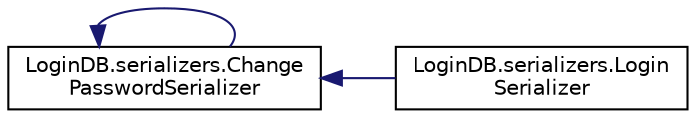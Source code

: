 digraph "Graphical Class Hierarchy"
{
  edge [fontname="Helvetica",fontsize="10",labelfontname="Helvetica",labelfontsize="10"];
  node [fontname="Helvetica",fontsize="10",shape=record];
  rankdir="LR";
  Node0 [label="Serializer",height=0.2,width=0.4,color="grey75", fillcolor="white", style="filled"];
  Node0 -> Node0 [dir="back",color="midnightblue",fontsize="10",style="solid",fontname="Helvetica"];
  Node0 [label="LoginDB.serializers.Change\lPasswordSerializer",height=0.2,width=0.4,color="black", fillcolor="white", style="filled",URL="$class_login_d_b_1_1serializers_1_1_change_password_serializer.html",tooltip="As the name suggests, this is used for changing passwords. "];
  Node0 -> Node2 [dir="back",color="midnightblue",fontsize="10",style="solid",fontname="Helvetica"];
  Node2 [label="LoginDB.serializers.Login\lSerializer",height=0.2,width=0.4,color="black", fillcolor="white", style="filled",URL="$class_login_d_b_1_1serializers_1_1_login_serializer.html",tooltip="Serializers for storing the data of the logged in user for validation and authentication. "];
}
